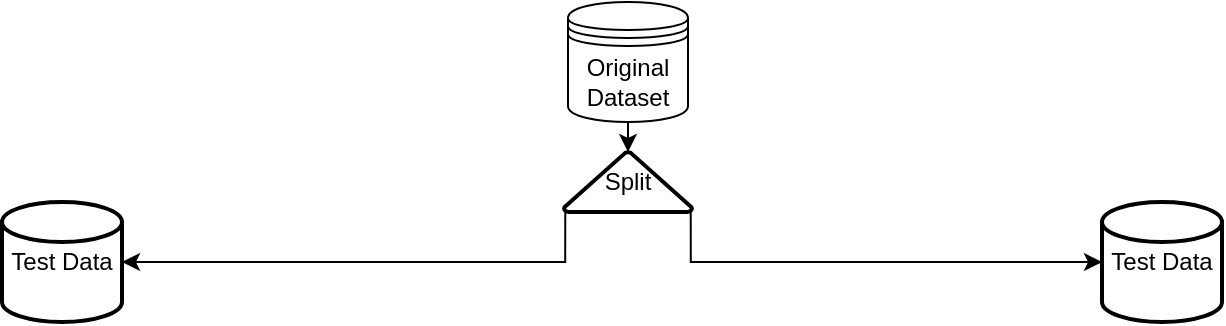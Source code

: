 <mxfile version="12.2.7" type="github" pages="1"><diagram id="qlgWNqFtU4AdkV38hqP_" name="Page-1"><mxGraphModel dx="1038" dy="530" grid="1" gridSize="10" guides="1" tooltips="1" connect="1" arrows="1" fold="1" page="1" pageScale="1" pageWidth="827" pageHeight="1169" math="0" shadow="0"><root><mxCell id="0"/><mxCell id="1" parent="0"/><mxCell id="rbIMyvDDi7pRiOzDhfWn-3" style="edgeStyle=orthogonalEdgeStyle;rounded=0;orthogonalLoop=1;jettySize=auto;html=1;exitX=0.99;exitY=0.97;exitDx=0;exitDy=0;entryX=0;entryY=0.5;entryDx=0;entryDy=0;entryPerimeter=0;exitPerimeter=0;" edge="1" parent="1" source="rbIMyvDDi7pRiOzDhfWn-4" target="rbIMyvDDi7pRiOzDhfWn-2"><mxGeometry relative="1" as="geometry"/></mxCell><mxCell id="rbIMyvDDi7pRiOzDhfWn-8" style="edgeStyle=orthogonalEdgeStyle;rounded=0;orthogonalLoop=1;jettySize=auto;html=1;exitX=0.5;exitY=1;exitDx=0;exitDy=0;entryX=0.5;entryY=0;entryDx=0;entryDy=0;entryPerimeter=0;" edge="1" parent="1" source="rbIMyvDDi7pRiOzDhfWn-1" target="rbIMyvDDi7pRiOzDhfWn-4"><mxGeometry relative="1" as="geometry"/></mxCell><mxCell id="rbIMyvDDi7pRiOzDhfWn-1" value="Original&lt;br&gt;Dataset" style="shape=datastore;whiteSpace=wrap;html=1;" vertex="1" parent="1"><mxGeometry x="383" width="60" height="60" as="geometry"/></mxCell><mxCell id="rbIMyvDDi7pRiOzDhfWn-2" value="Test Data" style="strokeWidth=2;html=1;shape=mxgraph.flowchart.database;whiteSpace=wrap;" vertex="1" parent="1"><mxGeometry x="650" y="100" width="60" height="60" as="geometry"/></mxCell><mxCell id="rbIMyvDDi7pRiOzDhfWn-6" value="Test Data" style="strokeWidth=2;html=1;shape=mxgraph.flowchart.database;whiteSpace=wrap;" vertex="1" parent="1"><mxGeometry x="100" y="100" width="60" height="60" as="geometry"/></mxCell><mxCell id="rbIMyvDDi7pRiOzDhfWn-9" style="edgeStyle=orthogonalEdgeStyle;rounded=0;orthogonalLoop=1;jettySize=auto;html=1;exitX=0.01;exitY=0.97;exitDx=0;exitDy=0;exitPerimeter=0;entryX=1;entryY=0.5;entryDx=0;entryDy=0;entryPerimeter=0;" edge="1" parent="1" source="rbIMyvDDi7pRiOzDhfWn-4" target="rbIMyvDDi7pRiOzDhfWn-6"><mxGeometry relative="1" as="geometry"/></mxCell><mxCell id="rbIMyvDDi7pRiOzDhfWn-4" value="Split" style="strokeWidth=2;html=1;shape=mxgraph.flowchart.extract_or_measurement;whiteSpace=wrap;" vertex="1" parent="1"><mxGeometry x="381" y="75" width="64" height="30" as="geometry"/></mxCell></root></mxGraphModel></diagram></mxfile>